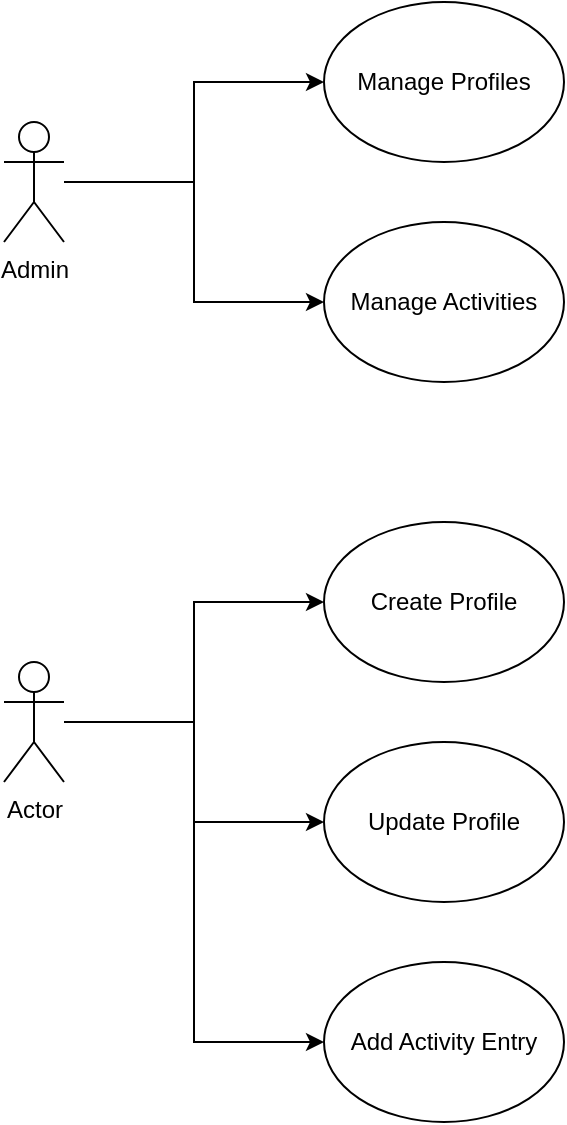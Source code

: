 <mxfile version="26.0.2">
  <diagram name="Page-1" id="CGUPLV2wjCHbOQtDTxpw">
    <mxGraphModel dx="1434" dy="735" grid="1" gridSize="10" guides="1" tooltips="1" connect="1" arrows="1" fold="1" page="1" pageScale="1" pageWidth="850" pageHeight="1100" math="0" shadow="0">
      <root>
        <mxCell id="0" />
        <mxCell id="1" parent="0" />
        <mxCell id="ePQsbAZNRMEwGQBpX5xO-13" style="edgeStyle=orthogonalEdgeStyle;rounded=0;orthogonalLoop=1;jettySize=auto;html=1;entryX=0;entryY=0.5;entryDx=0;entryDy=0;" edge="1" parent="1" source="ePQsbAZNRMEwGQBpX5xO-2" target="ePQsbAZNRMEwGQBpX5xO-3">
          <mxGeometry relative="1" as="geometry" />
        </mxCell>
        <mxCell id="ePQsbAZNRMEwGQBpX5xO-14" style="edgeStyle=orthogonalEdgeStyle;rounded=0;orthogonalLoop=1;jettySize=auto;html=1;entryX=0;entryY=0.5;entryDx=0;entryDy=0;" edge="1" parent="1" source="ePQsbAZNRMEwGQBpX5xO-2" target="ePQsbAZNRMEwGQBpX5xO-4">
          <mxGeometry relative="1" as="geometry" />
        </mxCell>
        <mxCell id="ePQsbAZNRMEwGQBpX5xO-15" style="edgeStyle=orthogonalEdgeStyle;rounded=0;orthogonalLoop=1;jettySize=auto;html=1;entryX=0;entryY=0.5;entryDx=0;entryDy=0;" edge="1" parent="1" source="ePQsbAZNRMEwGQBpX5xO-2" target="ePQsbAZNRMEwGQBpX5xO-16">
          <mxGeometry relative="1" as="geometry">
            <mxPoint x="300" y="570" as="targetPoint" />
          </mxGeometry>
        </mxCell>
        <mxCell id="ePQsbAZNRMEwGQBpX5xO-2" value="Actor" style="shape=umlActor;verticalLabelPosition=bottom;verticalAlign=top;html=1;outlineConnect=0;" vertex="1" parent="1">
          <mxGeometry x="100" y="380" width="30" height="60" as="geometry" />
        </mxCell>
        <mxCell id="ePQsbAZNRMEwGQBpX5xO-3" value="Create Profile" style="ellipse;whiteSpace=wrap;html=1;" vertex="1" parent="1">
          <mxGeometry x="260" y="310" width="120" height="80" as="geometry" />
        </mxCell>
        <mxCell id="ePQsbAZNRMEwGQBpX5xO-4" value="Update Profile" style="ellipse;whiteSpace=wrap;html=1;" vertex="1" parent="1">
          <mxGeometry x="260" y="420" width="120" height="80" as="geometry" />
        </mxCell>
        <mxCell id="ePQsbAZNRMEwGQBpX5xO-11" style="edgeStyle=orthogonalEdgeStyle;rounded=0;orthogonalLoop=1;jettySize=auto;html=1;" edge="1" parent="1" source="ePQsbAZNRMEwGQBpX5xO-5" target="ePQsbAZNRMEwGQBpX5xO-7">
          <mxGeometry relative="1" as="geometry" />
        </mxCell>
        <mxCell id="ePQsbAZNRMEwGQBpX5xO-12" style="edgeStyle=orthogonalEdgeStyle;rounded=0;orthogonalLoop=1;jettySize=auto;html=1;" edge="1" parent="1" source="ePQsbAZNRMEwGQBpX5xO-5" target="ePQsbAZNRMEwGQBpX5xO-6">
          <mxGeometry relative="1" as="geometry" />
        </mxCell>
        <mxCell id="ePQsbAZNRMEwGQBpX5xO-5" value="Admin" style="shape=umlActor;verticalLabelPosition=bottom;verticalAlign=top;html=1;outlineConnect=0;" vertex="1" parent="1">
          <mxGeometry x="100" y="110" width="30" height="60" as="geometry" />
        </mxCell>
        <mxCell id="ePQsbAZNRMEwGQBpX5xO-6" value="Manage Activities" style="ellipse;whiteSpace=wrap;html=1;" vertex="1" parent="1">
          <mxGeometry x="260" y="160" width="120" height="80" as="geometry" />
        </mxCell>
        <mxCell id="ePQsbAZNRMEwGQBpX5xO-7" value="Manage Profiles" style="ellipse;whiteSpace=wrap;html=1;" vertex="1" parent="1">
          <mxGeometry x="260" y="50" width="120" height="80" as="geometry" />
        </mxCell>
        <mxCell id="ePQsbAZNRMEwGQBpX5xO-16" value="Add Activity Entry" style="ellipse;whiteSpace=wrap;html=1;" vertex="1" parent="1">
          <mxGeometry x="260" y="530" width="120" height="80" as="geometry" />
        </mxCell>
      </root>
    </mxGraphModel>
  </diagram>
</mxfile>
